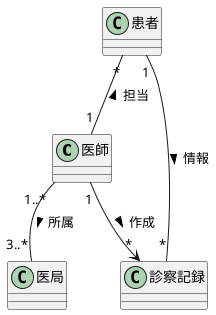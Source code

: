 @startuml  
class 医師
class 患者
class 医局
class 診察記録
患者"*" -- "1"医師:担当 <
医師"1..*" -- "3..*"医局:所属 >
医師"1" --> "*"診察記録:作成 >
患者"1" -- "*"診察記録:情報 >
@enduml